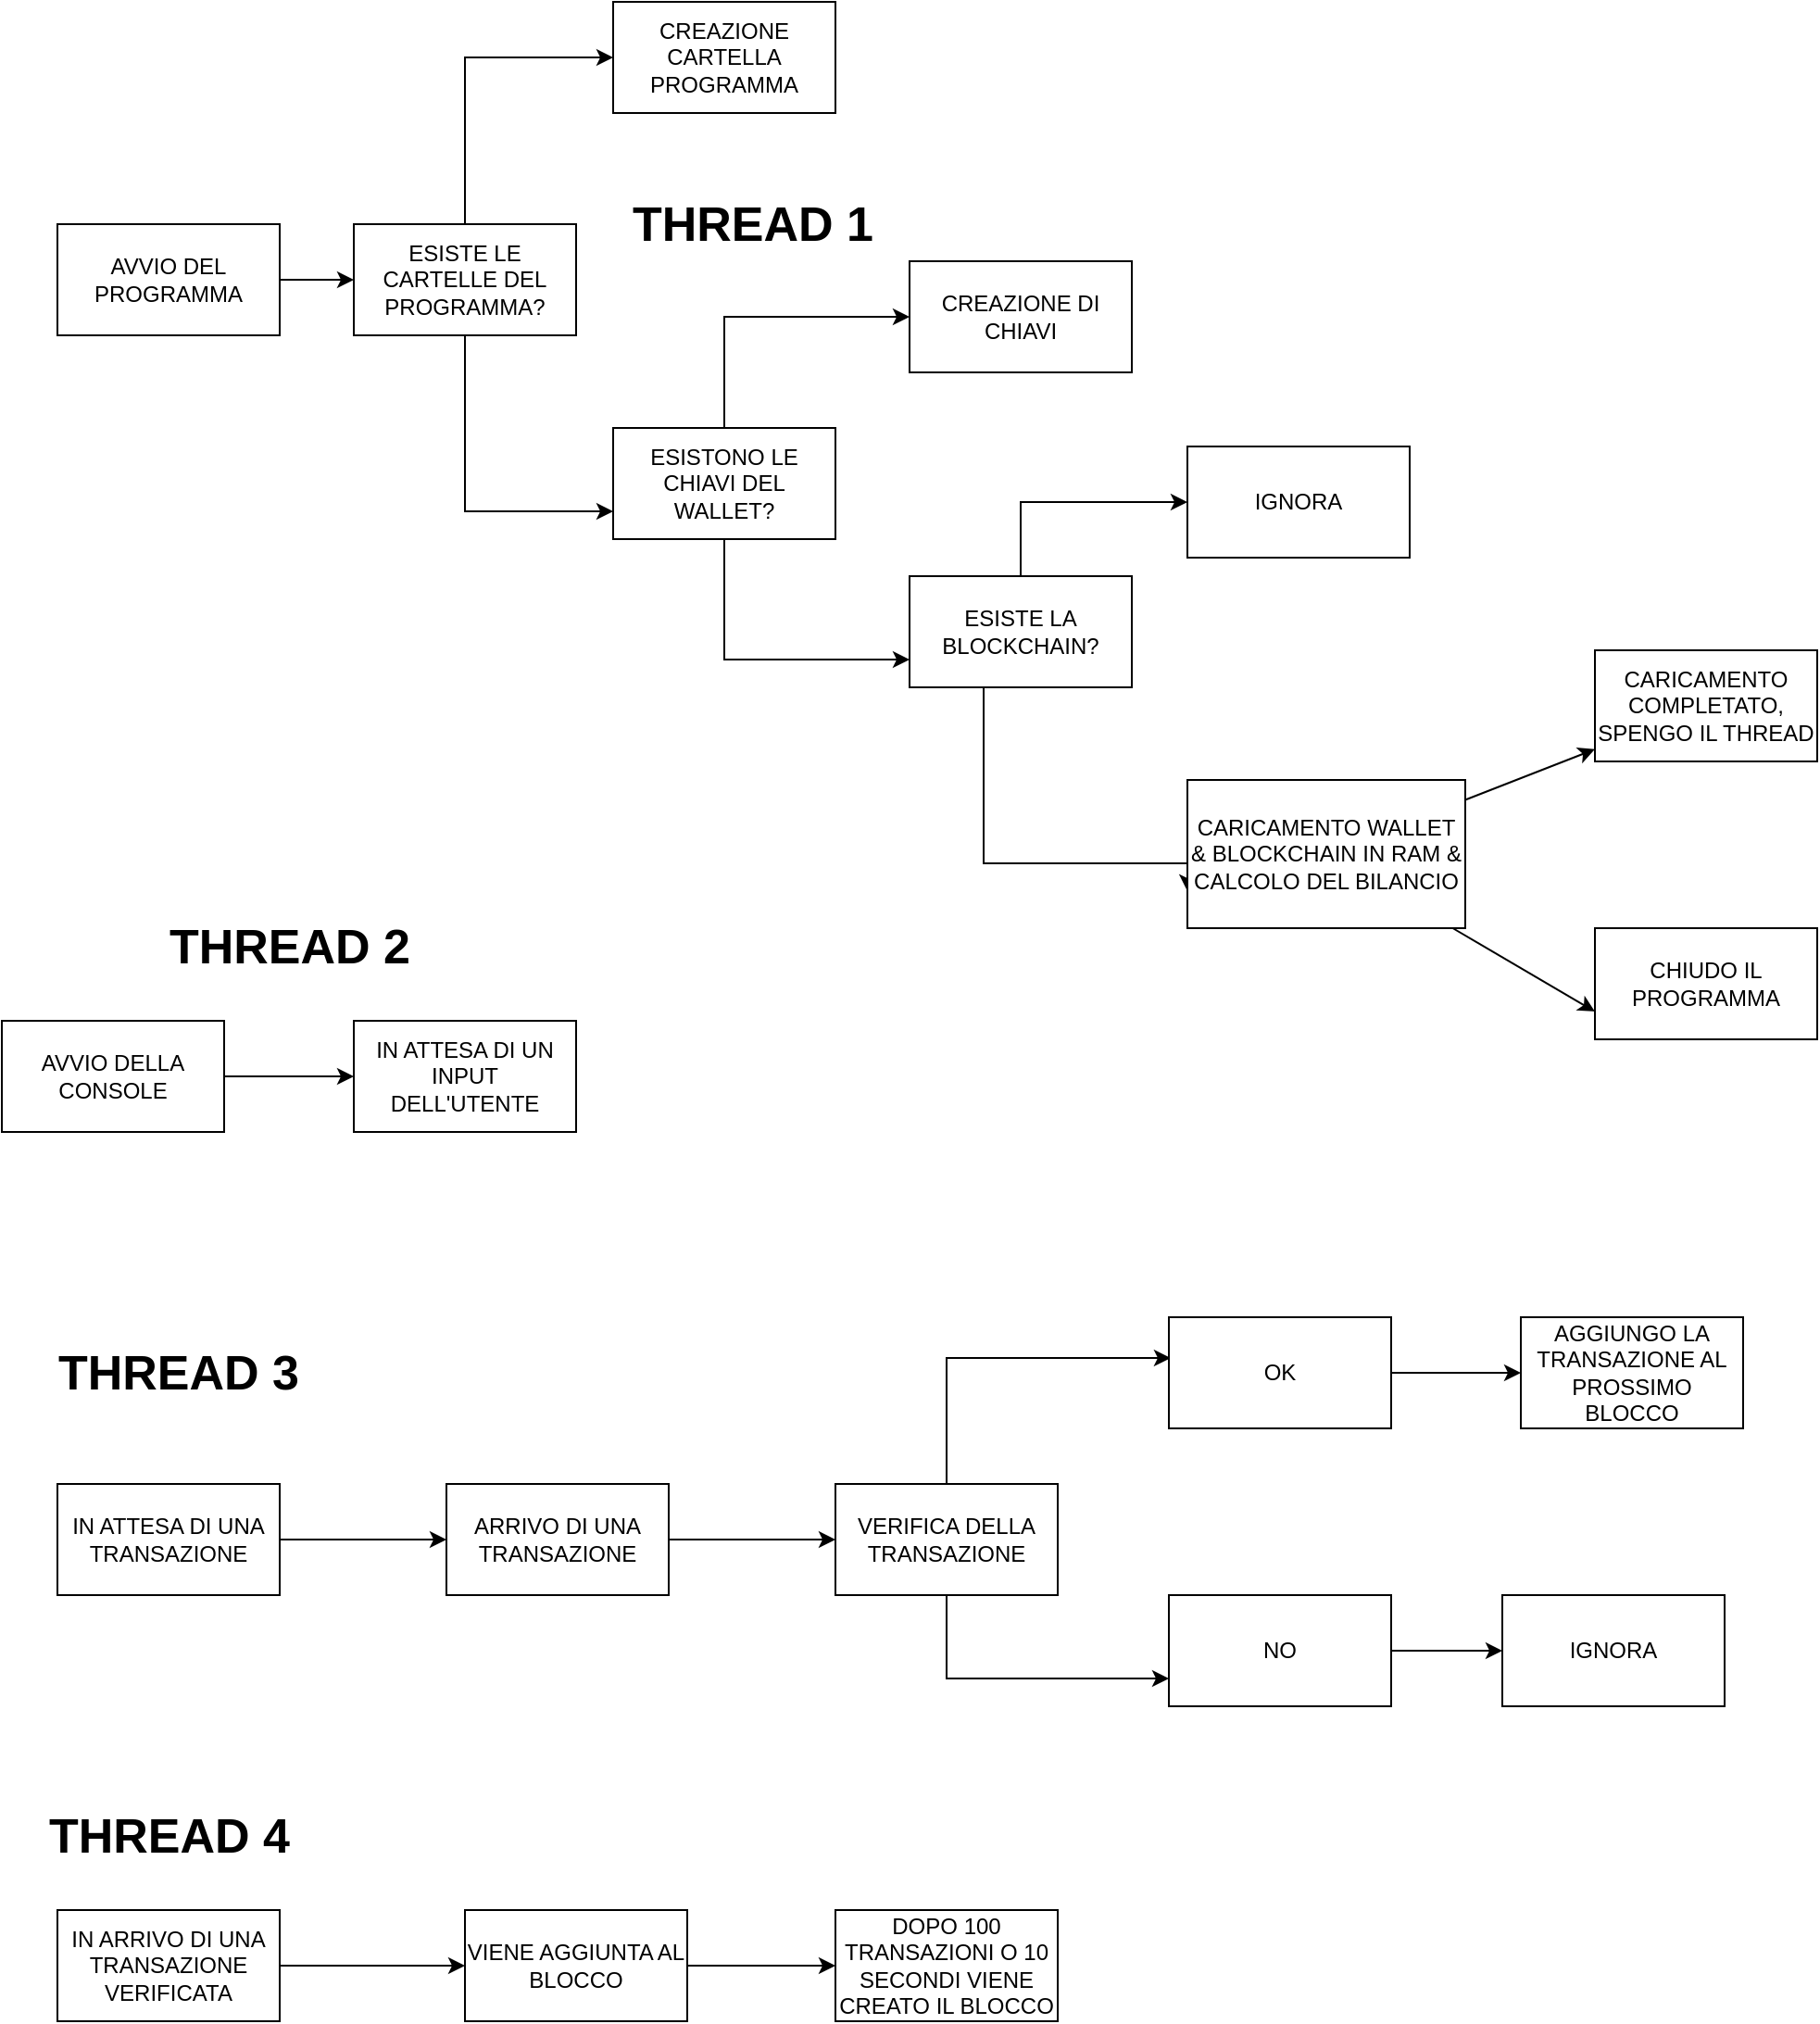 <mxfile>
    <diagram id="o6ViuQ3DOsumrlZ1KLd1" name="Pagina-1">
        <mxGraphModel dx="1118" dy="557" grid="1" gridSize="10" guides="1" tooltips="1" connect="1" arrows="1" fold="1" page="1" pageScale="1" pageWidth="1200" pageHeight="1600" math="0" shadow="0">
            <root>
                <mxCell id="0"/>
                <mxCell id="1" parent="0"/>
                <mxCell id="s6FBpdVXZwofMJ5hBh1F-21" style="edgeStyle=orthogonalEdgeStyle;rounded=0;orthogonalLoop=1;jettySize=auto;html=1;entryX=0;entryY=0.5;entryDx=0;entryDy=0;" parent="1" source="s6FBpdVXZwofMJ5hBh1F-19" target="s6FBpdVXZwofMJ5hBh1F-20" edge="1">
                    <mxGeometry relative="1" as="geometry"/>
                </mxCell>
                <mxCell id="s6FBpdVXZwofMJ5hBh1F-19" value="AVVIO DEL PROGRAMMA" style="rounded=0;whiteSpace=wrap;html=1;" parent="1" vertex="1">
                    <mxGeometry x="50" y="150" width="120" height="60" as="geometry"/>
                </mxCell>
                <mxCell id="s6FBpdVXZwofMJ5hBh1F-32" style="edgeStyle=orthogonalEdgeStyle;rounded=0;orthogonalLoop=1;jettySize=auto;html=1;entryX=0;entryY=0.5;entryDx=0;entryDy=0;" parent="1" source="s6FBpdVXZwofMJ5hBh1F-20" target="s6FBpdVXZwofMJ5hBh1F-24" edge="1">
                    <mxGeometry relative="1" as="geometry">
                        <Array as="points">
                            <mxPoint x="270" y="60"/>
                        </Array>
                    </mxGeometry>
                </mxCell>
                <mxCell id="s6FBpdVXZwofMJ5hBh1F-33" style="edgeStyle=orthogonalEdgeStyle;rounded=0;orthogonalLoop=1;jettySize=auto;html=1;entryX=0;entryY=0.75;entryDx=0;entryDy=0;" parent="1" source="s6FBpdVXZwofMJ5hBh1F-20" target="s6FBpdVXZwofMJ5hBh1F-23" edge="1">
                    <mxGeometry relative="1" as="geometry">
                        <Array as="points">
                            <mxPoint x="270" y="305"/>
                        </Array>
                    </mxGeometry>
                </mxCell>
                <mxCell id="s6FBpdVXZwofMJ5hBh1F-20" value="ESISTE LE CARTELLE DEL PROGRAMMA?" style="rounded=0;whiteSpace=wrap;html=1;" parent="1" vertex="1">
                    <mxGeometry x="210" y="150" width="120" height="60" as="geometry"/>
                </mxCell>
                <mxCell id="s6FBpdVXZwofMJ5hBh1F-34" style="edgeStyle=orthogonalEdgeStyle;rounded=0;orthogonalLoop=1;jettySize=auto;html=1;entryX=0;entryY=0.5;entryDx=0;entryDy=0;" parent="1" source="s6FBpdVXZwofMJ5hBh1F-23" target="s6FBpdVXZwofMJ5hBh1F-31" edge="1">
                    <mxGeometry relative="1" as="geometry">
                        <Array as="points">
                            <mxPoint x="410" y="200"/>
                        </Array>
                    </mxGeometry>
                </mxCell>
                <mxCell id="s6FBpdVXZwofMJ5hBh1F-35" style="edgeStyle=orthogonalEdgeStyle;rounded=0;orthogonalLoop=1;jettySize=auto;html=1;entryX=0;entryY=0.75;entryDx=0;entryDy=0;" parent="1" source="s6FBpdVXZwofMJ5hBh1F-23" target="s6FBpdVXZwofMJ5hBh1F-30" edge="1">
                    <mxGeometry relative="1" as="geometry">
                        <Array as="points">
                            <mxPoint x="410" y="385"/>
                        </Array>
                    </mxGeometry>
                </mxCell>
                <mxCell id="s6FBpdVXZwofMJ5hBh1F-23" value="ESISTONO LE CHIAVI DEL WALLET?" style="rounded=0;whiteSpace=wrap;html=1;" parent="1" vertex="1">
                    <mxGeometry x="350" y="260" width="120" height="60" as="geometry"/>
                </mxCell>
                <mxCell id="s6FBpdVXZwofMJ5hBh1F-24" value="CREAZIONE CARTELLA PROGRAMMA" style="rounded=0;whiteSpace=wrap;html=1;" parent="1" vertex="1">
                    <mxGeometry x="350" y="30" width="120" height="60" as="geometry"/>
                </mxCell>
                <mxCell id="s6FBpdVXZwofMJ5hBh1F-38" style="edgeStyle=orthogonalEdgeStyle;rounded=0;orthogonalLoop=1;jettySize=auto;html=1;entryX=0;entryY=0.5;entryDx=0;entryDy=0;" parent="1" source="s6FBpdVXZwofMJ5hBh1F-30" target="s6FBpdVXZwofMJ5hBh1F-36" edge="1">
                    <mxGeometry relative="1" as="geometry">
                        <Array as="points">
                            <mxPoint x="570" y="300"/>
                        </Array>
                    </mxGeometry>
                </mxCell>
                <mxCell id="s6FBpdVXZwofMJ5hBh1F-39" style="edgeStyle=orthogonalEdgeStyle;rounded=0;orthogonalLoop=1;jettySize=auto;html=1;entryX=0;entryY=0.75;entryDx=0;entryDy=0;" parent="1" source="s6FBpdVXZwofMJ5hBh1F-30" target="s6FBpdVXZwofMJ5hBh1F-37" edge="1">
                    <mxGeometry relative="1" as="geometry">
                        <Array as="points">
                            <mxPoint x="550" y="495"/>
                        </Array>
                    </mxGeometry>
                </mxCell>
                <mxCell id="s6FBpdVXZwofMJ5hBh1F-30" value="ESISTE LA BLOCKCHAIN?" style="rounded=0;whiteSpace=wrap;html=1;" parent="1" vertex="1">
                    <mxGeometry x="510" y="340" width="120" height="60" as="geometry"/>
                </mxCell>
                <mxCell id="s6FBpdVXZwofMJ5hBh1F-31" value="CREAZIONE DI CHIAVI" style="rounded=0;whiteSpace=wrap;html=1;" parent="1" vertex="1">
                    <mxGeometry x="510" y="170" width="120" height="60" as="geometry"/>
                </mxCell>
                <mxCell id="s6FBpdVXZwofMJ5hBh1F-36" value="IGNORA" style="rounded=0;whiteSpace=wrap;html=1;" parent="1" vertex="1">
                    <mxGeometry x="660" y="270" width="120" height="60" as="geometry"/>
                </mxCell>
                <mxCell id="7" style="edgeStyle=none;html=1;" edge="1" parent="1" source="s6FBpdVXZwofMJ5hBh1F-37" target="2">
                    <mxGeometry relative="1" as="geometry"/>
                </mxCell>
                <mxCell id="9" style="edgeStyle=none;html=1;entryX=0;entryY=0.75;entryDx=0;entryDy=0;" edge="1" parent="1" source="s6FBpdVXZwofMJ5hBh1F-37" target="8">
                    <mxGeometry relative="1" as="geometry"/>
                </mxCell>
                <mxCell id="s6FBpdVXZwofMJ5hBh1F-37" value="CARICAMENTO WALLET &amp;amp; BLOCKCHAIN IN RAM &amp;amp; CALCOLO DEL BILANCIO" style="rounded=0;whiteSpace=wrap;html=1;" parent="1" vertex="1">
                    <mxGeometry x="660" y="450" width="150" height="80" as="geometry"/>
                </mxCell>
                <mxCell id="s6FBpdVXZwofMJ5hBh1F-40" value="&lt;font style=&quot;font-size: 26px&quot;&gt;&lt;b&gt;THREAD 1&lt;/b&gt;&lt;/font&gt;" style="text;html=1;align=center;verticalAlign=middle;resizable=0;points=[];autosize=1;strokeColor=none;fillColor=none;" parent="1" vertex="1">
                    <mxGeometry x="350" y="140" width="150" height="20" as="geometry"/>
                </mxCell>
                <mxCell id="s6FBpdVXZwofMJ5hBh1F-46" style="edgeStyle=orthogonalEdgeStyle;rounded=0;orthogonalLoop=1;jettySize=auto;html=1;entryX=0;entryY=0.5;entryDx=0;entryDy=0;fontSize=26;" parent="1" source="s6FBpdVXZwofMJ5hBh1F-41" target="s6FBpdVXZwofMJ5hBh1F-42" edge="1">
                    <mxGeometry relative="1" as="geometry"/>
                </mxCell>
                <mxCell id="s6FBpdVXZwofMJ5hBh1F-41" value="AVVIO DELLA CONSOLE" style="rounded=0;whiteSpace=wrap;html=1;" parent="1" vertex="1">
                    <mxGeometry x="20" y="580" width="120" height="60" as="geometry"/>
                </mxCell>
                <mxCell id="s6FBpdVXZwofMJ5hBh1F-42" value="IN ATTESA DI UN INPUT DELL'UTENTE" style="rounded=0;whiteSpace=wrap;html=1;" parent="1" vertex="1">
                    <mxGeometry x="210" y="580" width="120" height="60" as="geometry"/>
                </mxCell>
                <mxCell id="s6FBpdVXZwofMJ5hBh1F-44" value="&lt;b&gt;THREAD 2&lt;/b&gt;" style="text;html=1;align=center;verticalAlign=middle;resizable=0;points=[];autosize=1;strokeColor=none;fillColor=none;fontSize=26;" parent="1" vertex="1">
                    <mxGeometry x="100" y="520" width="150" height="40" as="geometry"/>
                </mxCell>
                <mxCell id="2" value="CARICAMENTO COMPLETATO, SPENGO IL THREAD" style="rounded=0;whiteSpace=wrap;html=1;" vertex="1" parent="1">
                    <mxGeometry x="880" y="380" width="120" height="60" as="geometry"/>
                </mxCell>
                <mxCell id="8" value="CHIUDO IL PROGRAMMA" style="rounded=0;whiteSpace=wrap;html=1;" vertex="1" parent="1">
                    <mxGeometry x="880" y="530" width="120" height="60" as="geometry"/>
                </mxCell>
                <mxCell id="10" value="&lt;b&gt;THREAD 3&lt;/b&gt;" style="text;html=1;align=center;verticalAlign=middle;resizable=0;points=[];autosize=1;strokeColor=none;fillColor=none;fontSize=26;" vertex="1" parent="1">
                    <mxGeometry x="40" y="750" width="150" height="40" as="geometry"/>
                </mxCell>
                <mxCell id="14" style="edgeStyle=none;html=1;" edge="1" parent="1" target="13">
                    <mxGeometry relative="1" as="geometry">
                        <mxPoint x="170" y="860" as="sourcePoint"/>
                    </mxGeometry>
                </mxCell>
                <mxCell id="11" value="IN ATTESA DI UNA TRANSAZIONE" style="rounded=0;whiteSpace=wrap;html=1;" vertex="1" parent="1">
                    <mxGeometry x="50" y="830" width="120" height="60" as="geometry"/>
                </mxCell>
                <mxCell id="16" style="edgeStyle=none;html=1;" edge="1" parent="1" source="13" target="15">
                    <mxGeometry relative="1" as="geometry"/>
                </mxCell>
                <mxCell id="13" value="ARRIVO DI UNA TRANSAZIONE" style="rounded=0;whiteSpace=wrap;html=1;" vertex="1" parent="1">
                    <mxGeometry x="260" y="830" width="120" height="60" as="geometry"/>
                </mxCell>
                <mxCell id="Q3uTsbFSqLOK1n681L9u-31" style="edgeStyle=orthogonalEdgeStyle;rounded=0;orthogonalLoop=1;jettySize=auto;html=1;entryX=0.008;entryY=0.367;entryDx=0;entryDy=0;entryPerimeter=0;" edge="1" parent="1" source="15" target="17">
                    <mxGeometry relative="1" as="geometry">
                        <Array as="points">
                            <mxPoint x="530" y="762"/>
                        </Array>
                    </mxGeometry>
                </mxCell>
                <mxCell id="Q3uTsbFSqLOK1n681L9u-32" style="edgeStyle=orthogonalEdgeStyle;rounded=0;orthogonalLoop=1;jettySize=auto;html=1;entryX=0;entryY=0.75;entryDx=0;entryDy=0;" edge="1" parent="1" source="15" target="22">
                    <mxGeometry relative="1" as="geometry">
                        <Array as="points">
                            <mxPoint x="530" y="935"/>
                        </Array>
                    </mxGeometry>
                </mxCell>
                <mxCell id="15" value="VERIFICA DELLA TRANSAZIONE" style="rounded=0;whiteSpace=wrap;html=1;" vertex="1" parent="1">
                    <mxGeometry x="470" y="830" width="120" height="60" as="geometry"/>
                </mxCell>
                <mxCell id="21" style="edgeStyle=none;html=1;" edge="1" parent="1" source="17" target="20">
                    <mxGeometry relative="1" as="geometry"/>
                </mxCell>
                <mxCell id="17" value="OK" style="rounded=0;whiteSpace=wrap;html=1;" vertex="1" parent="1">
                    <mxGeometry x="650" y="740" width="120" height="60" as="geometry"/>
                </mxCell>
                <mxCell id="20" value="AGGIUNGO LA TRANSAZIONE AL PROSSIMO BLOCCO" style="rounded=0;whiteSpace=wrap;html=1;" vertex="1" parent="1">
                    <mxGeometry x="840" y="740" width="120" height="60" as="geometry"/>
                </mxCell>
                <mxCell id="25" style="edgeStyle=none;html=1;" edge="1" parent="1" source="22" target="24">
                    <mxGeometry relative="1" as="geometry"/>
                </mxCell>
                <mxCell id="22" value="NO" style="rounded=0;whiteSpace=wrap;html=1;" vertex="1" parent="1">
                    <mxGeometry x="650" y="890" width="120" height="60" as="geometry"/>
                </mxCell>
                <mxCell id="24" value="IGNORA" style="rounded=0;whiteSpace=wrap;html=1;" vertex="1" parent="1">
                    <mxGeometry x="830" y="890" width="120" height="60" as="geometry"/>
                </mxCell>
                <mxCell id="26" value="&lt;b&gt;THREAD 4&lt;/b&gt;" style="text;html=1;align=center;verticalAlign=middle;resizable=0;points=[];autosize=1;strokeColor=none;fillColor=none;fontSize=26;" vertex="1" parent="1">
                    <mxGeometry x="35" y="1000" width="150" height="40" as="geometry"/>
                </mxCell>
                <mxCell id="29" style="edgeStyle=none;html=1;" edge="1" parent="1" source="27" target="28">
                    <mxGeometry relative="1" as="geometry"/>
                </mxCell>
                <mxCell id="27" value="IN ARRIVO DI UNA TRANSAZIONE VERIFICATA" style="rounded=0;whiteSpace=wrap;html=1;" vertex="1" parent="1">
                    <mxGeometry x="50" y="1060" width="120" height="60" as="geometry"/>
                </mxCell>
                <mxCell id="31" style="edgeStyle=none;html=1;" edge="1" parent="1" source="28" target="30">
                    <mxGeometry relative="1" as="geometry"/>
                </mxCell>
                <mxCell id="28" value="VIENE AGGIUNTA AL BLOCCO" style="rounded=0;whiteSpace=wrap;html=1;" vertex="1" parent="1">
                    <mxGeometry x="270" y="1060" width="120" height="60" as="geometry"/>
                </mxCell>
                <mxCell id="30" value="DOPO 100 TRANSAZIONI O 10 SECONDI VIENE CREATO IL BLOCCO" style="rounded=0;whiteSpace=wrap;html=1;" vertex="1" parent="1">
                    <mxGeometry x="470" y="1060" width="120" height="60" as="geometry"/>
                </mxCell>
            </root>
        </mxGraphModel>
    </diagram>
</mxfile>